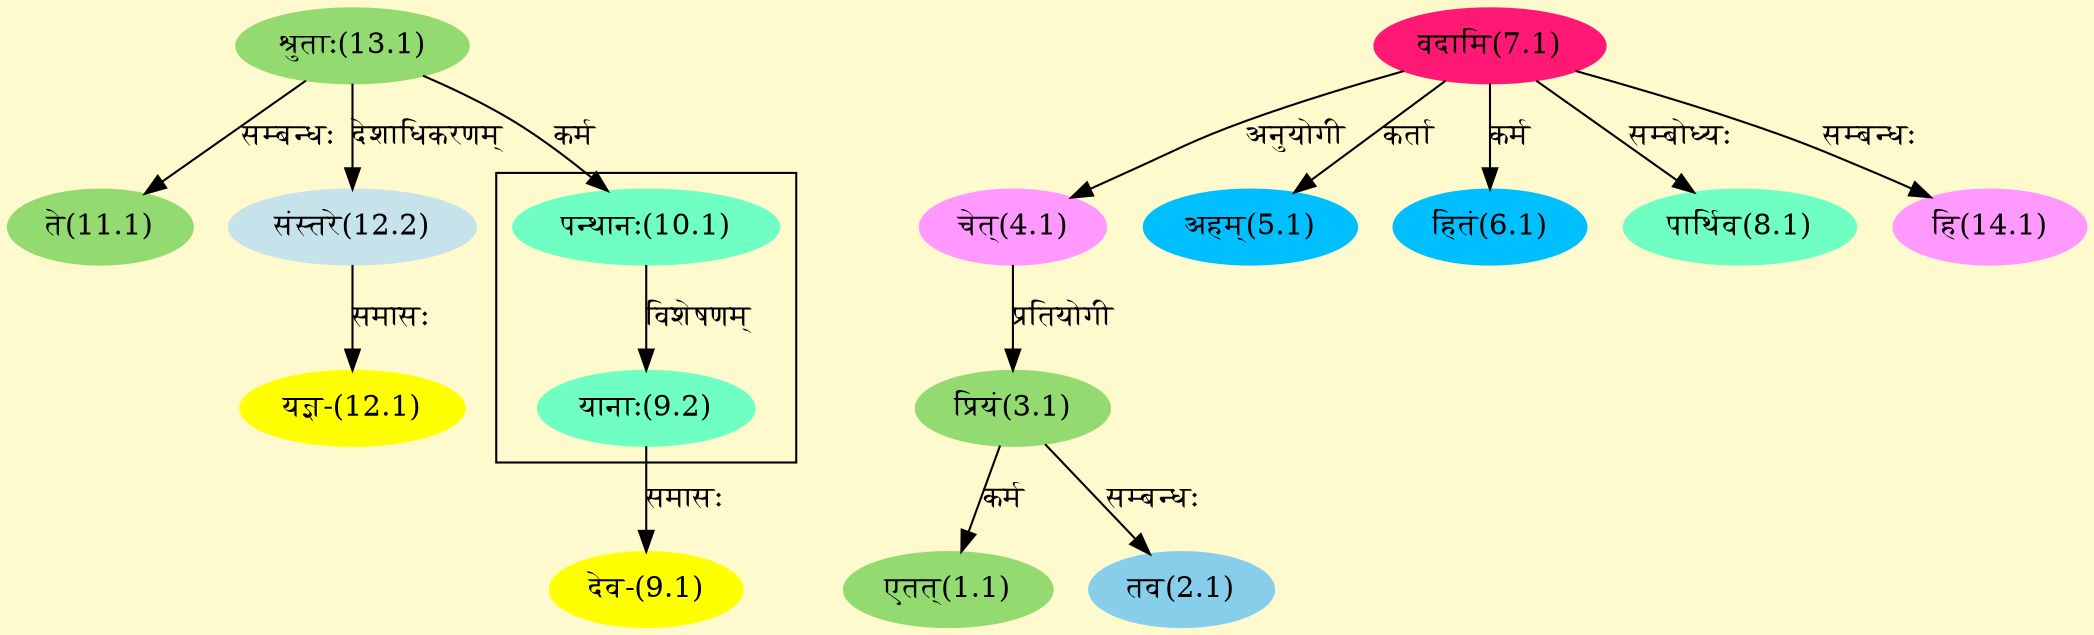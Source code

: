 digraph G{
rankdir=BT;
 compound=true;
 bgcolor="lemonchiffon1";

subgraph cluster_1{
Node9_2 [style=filled, color="#6FFFC3" label = "यानाः(9.2)"]
Node10_1 [style=filled, color="#6FFFC3" label = "पन्थानः(10.1)"]

}
Node1_1 [style=filled, color="#93DB70" label = "एतत्(1.1)"]
Node3_1 [style=filled, color="#93DB70" label = "प्रियं(3.1)"]
Node2_1 [style=filled, color="#87CEEB" label = "तव(2.1)"]
Node4_1 [style=filled, color="#FF99FF" label = "चेत्(4.1)"]
Node7_1 [style=filled, color="#FF1975" label = "वदामि(7.1)"]
Node5_1 [style=filled, color="#00BFFF" label = "अहम्(5.1)"]
Node6_1 [style=filled, color="#00BFFF" label = "हितं(6.1)"]
Node [style=filled, color="" label = "()"]
Node8_1 [style=filled, color="#6FFFC3" label = "पार्थिव(8.1)"]
Node9_1 [style=filled, color="#FFFF00" label = "देव-(9.1)"]
Node9_2 [style=filled, color="#6FFFC3" label = "यानाः(9.2)"]
Node10_1 [style=filled, color="#6FFFC3" label = "पन्थानः(10.1)"]
Node13_1 [style=filled, color="#93DB70" label = "श्रुताः(13.1)"]
Node11_1 [style=filled, color="#93DB70" label = "ते(11.1)"]
Node12_1 [style=filled, color="#FFFF00" label = "यज्ञ-(12.1)"]
Node12_2 [style=filled, color="#C6E2EB" label = "संस्तरे(12.2)"]
Node14_1 [style=filled, color="#FF99FF" label = "हि(14.1)"]
/* Start of Relations section */

Node1_1 -> Node3_1 [  label="कर्म"  dir="back" ]
Node2_1 -> Node3_1 [  label="सम्बन्धः"  dir="back" ]
Node3_1 -> Node4_1 [  label="प्रतियोगी"  dir="back" ]
Node4_1 -> Node7_1 [  label="अनुयोगी"  dir="back" ]
Node5_1 -> Node7_1 [  label="कर्ता"  dir="back" ]
Node6_1 -> Node7_1 [  label="कर्म"  dir="back" ]
Node8_1 -> Node7_1 [  label="सम्बोध्यः"  dir="back" ]
Node9_1 -> Node9_2 [  label="समासः"  dir="back" ]
Node9_2 -> Node10_1 [  label="विशेषणम्"  dir="back" ]
Node10_1 -> Node13_1 [  label="कर्म"  dir="back" ]
Node11_1 -> Node13_1 [  label="सम्बन्धः"  dir="back" ]
Node12_1 -> Node12_2 [  label="समासः"  dir="back" ]
Node12_2 -> Node13_1 [  label="देशाधिकरणम्"  dir="back" ]
Node14_1 -> Node7_1 [  label="सम्बन्धः"  dir="back" ]
}

